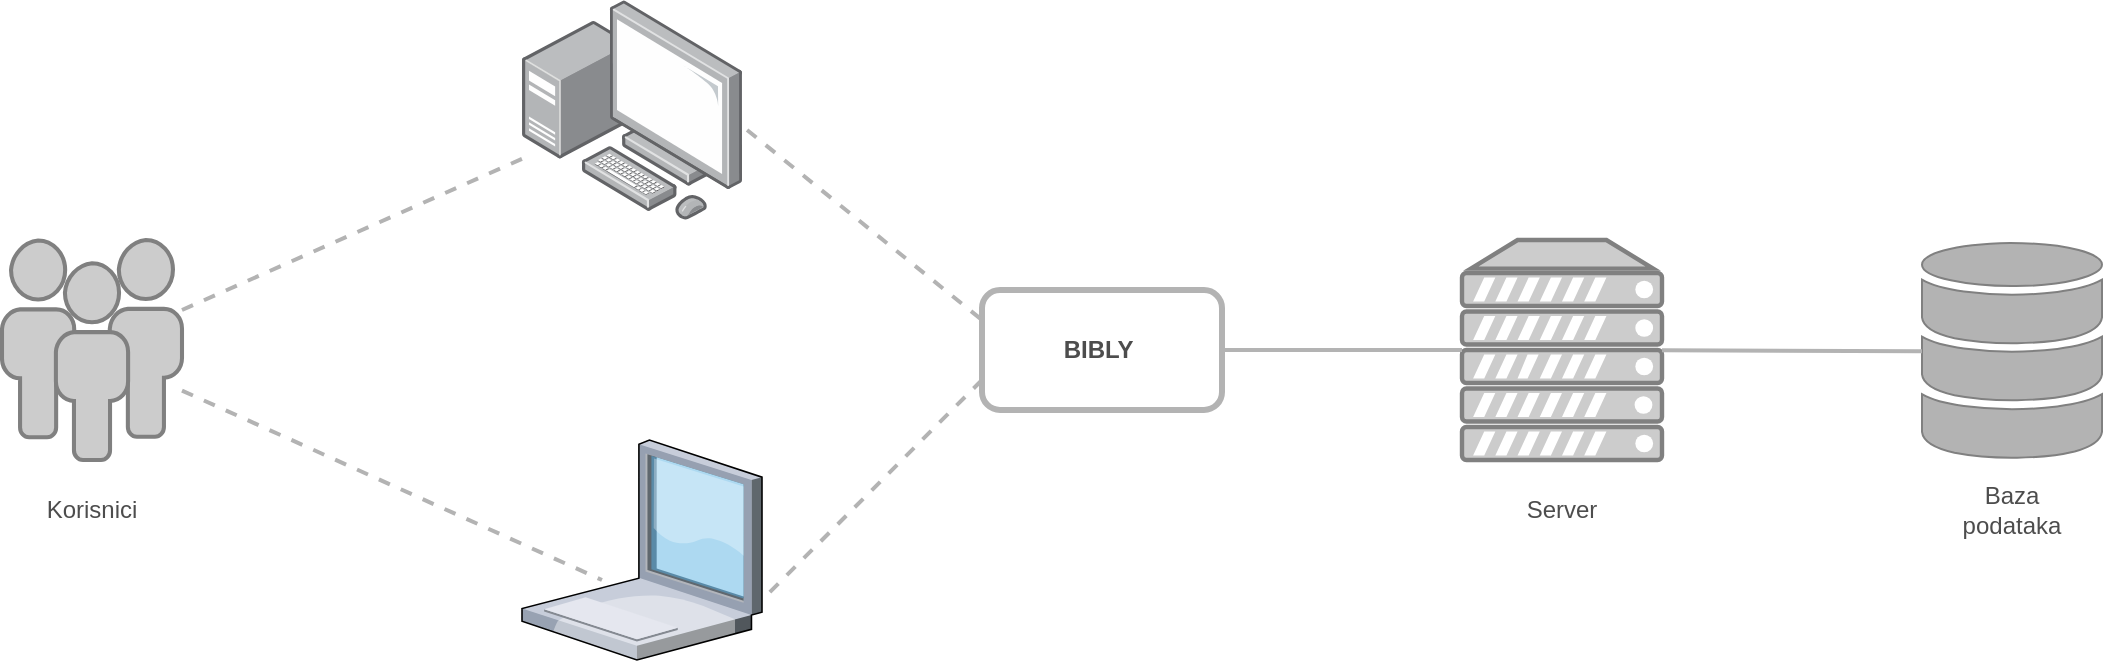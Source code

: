 <mxfile version="17.4.2" type="device"><diagram id="-cgPpz58qKKEM5UiUoFM" name="Page-1"><mxGraphModel dx="1185" dy="643" grid="1" gridSize="10" guides="1" tooltips="1" connect="1" arrows="1" fold="1" page="1" pageScale="1" pageWidth="827" pageHeight="1169" math="0" shadow="0"><root><mxCell id="0"/><mxCell id="1" parent="0"/><mxCell id="rwggeq0vCn4aCBDLqtnD-10" value="" style="verticalLabelPosition=bottom;sketch=0;html=1;verticalAlign=top;strokeColor=none;align=center;outlineConnect=0;shape=mxgraph.citrix.laptop_1;" vertex="1" parent="1"><mxGeometry x="270" y="290" width="120" height="110" as="geometry"/></mxCell><mxCell id="rwggeq0vCn4aCBDLqtnD-2" value="" style="points=[];aspect=fixed;html=1;align=center;shadow=0;dashed=0;image;image=img/lib/allied_telesis/computer_and_terminals/Personal_Computer_with_Server.svg;imageBorder=none;" vertex="1" parent="1"><mxGeometry x="270" y="70" width="110" height="110" as="geometry"/></mxCell><mxCell id="rwggeq0vCn4aCBDLqtnD-4" value="" style="fontColor=#0066CC;verticalAlign=top;verticalLabelPosition=bottom;labelPosition=center;align=center;html=1;outlineConnect=0;fillColor=#CCCCCC;strokeColor=#808080;gradientColor=none;gradientDirection=north;strokeWidth=2;shape=mxgraph.networks.users;" vertex="1" parent="1"><mxGeometry x="10" y="190" width="90" height="110" as="geometry"/></mxCell><mxCell id="rwggeq0vCn4aCBDLqtnD-17" value="" style="fontColor=#0066CC;verticalAlign=top;verticalLabelPosition=bottom;labelPosition=center;align=center;html=1;outlineConnect=0;fillColor=#CCCCCC;strokeColor=#808080;gradientColor=none;gradientDirection=north;strokeWidth=2;shape=mxgraph.networks.server;" vertex="1" parent="1"><mxGeometry x="740" y="190" width="100" height="110" as="geometry"/></mxCell><mxCell id="rwggeq0vCn4aCBDLqtnD-20" value="" style="sketch=0;shadow=0;dashed=0;html=1;strokeColor=#808080;labelPosition=center;verticalLabelPosition=bottom;verticalAlign=top;outlineConnect=0;align=center;shape=mxgraph.office.databases.database_mini_3;fillColor=#B3B3B3;fontColor=#3333FF;strokeWidth=1;" vertex="1" parent="1"><mxGeometry x="970" y="191.55" width="90" height="108.45" as="geometry"/></mxCell><mxCell id="rwggeq0vCn4aCBDLqtnD-28" value="" style="endArrow=none;dashed=1;html=1;rounded=0;fontColor=#3333FF;strokeColor=#B3B3B3;strokeWidth=2;" edge="1" parent="1" source="rwggeq0vCn4aCBDLqtnD-4" target="rwggeq0vCn4aCBDLqtnD-2"><mxGeometry width="50" height="50" relative="1" as="geometry"><mxPoint x="120" y="230" as="sourcePoint"/><mxPoint x="170" y="180" as="targetPoint"/></mxGeometry></mxCell><mxCell id="rwggeq0vCn4aCBDLqtnD-29" value="" style="endArrow=none;dashed=1;html=1;rounded=0;fontColor=#3333FF;strokeColor=#B3B3B3;strokeWidth=2;" edge="1" parent="1" source="rwggeq0vCn4aCBDLqtnD-4"><mxGeometry width="50" height="50" relative="1" as="geometry"><mxPoint x="120" y="230" as="sourcePoint"/><mxPoint x="310" y="360" as="targetPoint"/></mxGeometry></mxCell><mxCell id="rwggeq0vCn4aCBDLqtnD-30" value="BIBLY&amp;nbsp;" style="rounded=1;whiteSpace=wrap;html=1;fontColor=#4D4D4D;strokeColor=#B3B3B3;strokeWidth=3;fontStyle=1" vertex="1" parent="1"><mxGeometry x="500" y="215" width="120" height="60" as="geometry"/></mxCell><mxCell id="rwggeq0vCn4aCBDLqtnD-32" value="" style="endArrow=none;dashed=1;html=1;rounded=0;fontColor=#3333FF;strokeColor=#B3B3B3;strokeWidth=2;exitX=1.023;exitY=0.591;exitDx=0;exitDy=0;exitPerimeter=0;entryX=0;entryY=0.25;entryDx=0;entryDy=0;" edge="1" parent="1" source="rwggeq0vCn4aCBDLqtnD-2" target="rwggeq0vCn4aCBDLqtnD-30"><mxGeometry width="50" height="50" relative="1" as="geometry"><mxPoint x="390" y="130" as="sourcePoint"/><mxPoint x="490" y="240" as="targetPoint"/></mxGeometry></mxCell><mxCell id="rwggeq0vCn4aCBDLqtnD-36" value="" style="endArrow=none;dashed=1;html=1;rounded=0;fontColor=#3333FF;strokeColor=#B3B3B3;strokeWidth=2;exitX=0;exitY=0.75;exitDx=0;exitDy=0;" edge="1" parent="1" source="rwggeq0vCn4aCBDLqtnD-30"><mxGeometry width="50" height="50" relative="1" as="geometry"><mxPoint x="490" y="260" as="sourcePoint"/><mxPoint x="390" y="370" as="targetPoint"/></mxGeometry></mxCell><mxCell id="rwggeq0vCn4aCBDLqtnD-39" value="" style="endArrow=none;html=1;rounded=0;fontColor=#B3B3B3;strokeColor=#B3B3B3;strokeWidth=2;exitX=1;exitY=0.5;exitDx=0;exitDy=0;entryX=0;entryY=0.5;entryDx=0;entryDy=0;entryPerimeter=0;" edge="1" parent="1" source="rwggeq0vCn4aCBDLqtnD-30" target="rwggeq0vCn4aCBDLqtnD-17"><mxGeometry width="50" height="50" relative="1" as="geometry"><mxPoint x="640" y="270" as="sourcePoint"/><mxPoint x="690" y="220" as="targetPoint"/></mxGeometry></mxCell><mxCell id="rwggeq0vCn4aCBDLqtnD-40" value="" style="endArrow=none;html=1;rounded=0;fontColor=#B3B3B3;strokeColor=#B3B3B3;strokeWidth=2;" edge="1" parent="1" source="rwggeq0vCn4aCBDLqtnD-17" target="rwggeq0vCn4aCBDLqtnD-20"><mxGeometry width="50" height="50" relative="1" as="geometry"><mxPoint x="870" y="260" as="sourcePoint"/><mxPoint x="920" y="210" as="targetPoint"/></mxGeometry></mxCell><mxCell id="rwggeq0vCn4aCBDLqtnD-42" value="Korisnici" style="text;html=1;strokeColor=none;fillColor=none;align=center;verticalAlign=middle;whiteSpace=wrap;rounded=0;fontColor=#4D4D4D;" vertex="1" parent="1"><mxGeometry x="25" y="310" width="60" height="30" as="geometry"/></mxCell><mxCell id="rwggeq0vCn4aCBDLqtnD-44" value="Server" style="text;html=1;strokeColor=none;fillColor=none;align=center;verticalAlign=middle;whiteSpace=wrap;rounded=0;fontColor=#4D4D4D;" vertex="1" parent="1"><mxGeometry x="760" y="310" width="60" height="30" as="geometry"/></mxCell><mxCell id="rwggeq0vCn4aCBDLqtnD-45" value="Baza podataka" style="text;html=1;strokeColor=none;fillColor=none;align=center;verticalAlign=middle;whiteSpace=wrap;rounded=0;fontColor=#4D4D4D;" vertex="1" parent="1"><mxGeometry x="985" y="310" width="60" height="30" as="geometry"/></mxCell></root></mxGraphModel></diagram></mxfile>